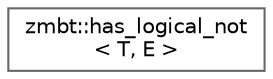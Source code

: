 digraph "Graphical Class Hierarchy"
{
 // LATEX_PDF_SIZE
  bgcolor="transparent";
  edge [fontname=Helvetica,fontsize=10,labelfontname=Helvetica,labelfontsize=10];
  node [fontname=Helvetica,fontsize=10,shape=box,height=0.2,width=0.4];
  rankdir="LR";
  Node0 [id="Node000000",label="zmbt::has_logical_not\l\< T, E \>",height=0.2,width=0.4,color="grey40", fillcolor="white", style="filled",URL="$structzmbt_1_1has__logical__not.html",tooltip=" "];
}
